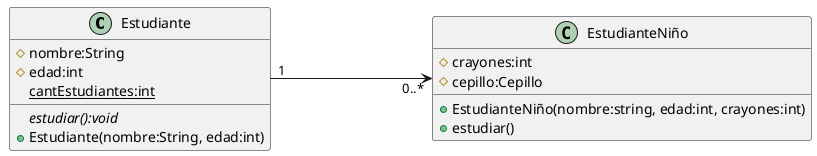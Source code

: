 @startuml
class Estudiante{
    #nombre:String
    #edad:int
    {static} cantEstudiantes:int
    {abstract} estudiar():void
    +Estudiante(nombre:String, edad:int)
}

class EstudianteNiño{
    #crayones:int
    #cepillo:Cepillo
    +EstudianteNiño(nombre:string, edad:int, crayones:int)
    +estudiar()
}

Estudiante "1" -> "0..*" EstudianteNiño: "                                     "

@enduml
